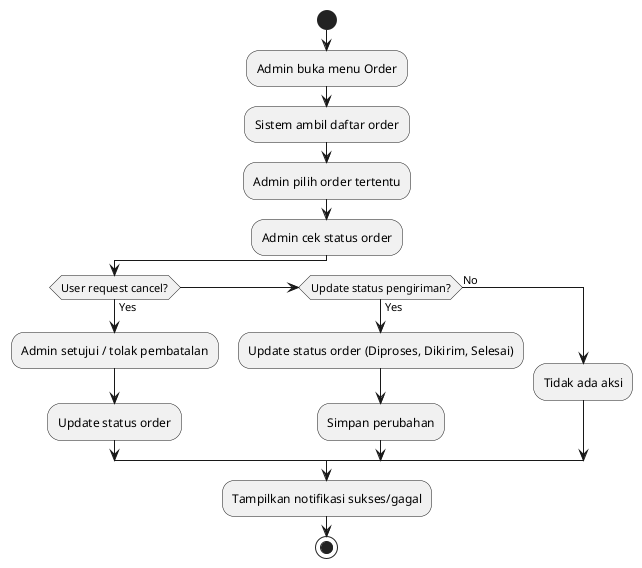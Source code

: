 @startuml UC_AdminManageOrders

start
:Admin buka menu Order;
:Sistem ambil daftar order;
:Admin pilih order tertentu;
:Admin cek status order;

if (User request cancel?) then (Yes)
    :Admin setujui / tolak pembatalan;
    :Update status order;
elseif (Update status pengiriman?) then (Yes)
    :Update status order (Diproses, Dikirim, Selesai);
    :Simpan perubahan;
else (No)
    :Tidak ada aksi;
endif

:Tampilkan notifikasi sukses/gagal;
stop

@enduml
